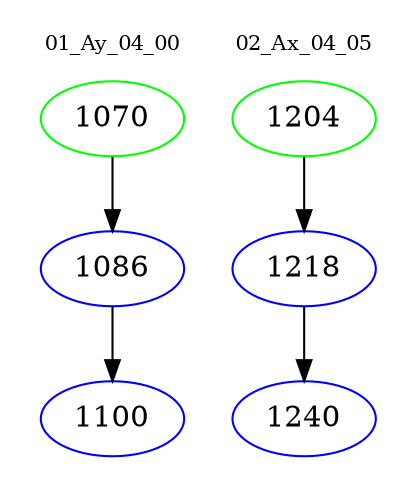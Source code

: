 digraph{
subgraph cluster_0 {
color = white
label = "01_Ay_04_00";
fontsize=10;
T0_1070 [label="1070", color="green"]
T0_1070 -> T0_1086 [color="black"]
T0_1086 [label="1086", color="blue"]
T0_1086 -> T0_1100 [color="black"]
T0_1100 [label="1100", color="blue"]
}
subgraph cluster_1 {
color = white
label = "02_Ax_04_05";
fontsize=10;
T1_1204 [label="1204", color="green"]
T1_1204 -> T1_1218 [color="black"]
T1_1218 [label="1218", color="blue"]
T1_1218 -> T1_1240 [color="black"]
T1_1240 [label="1240", color="blue"]
}
}
